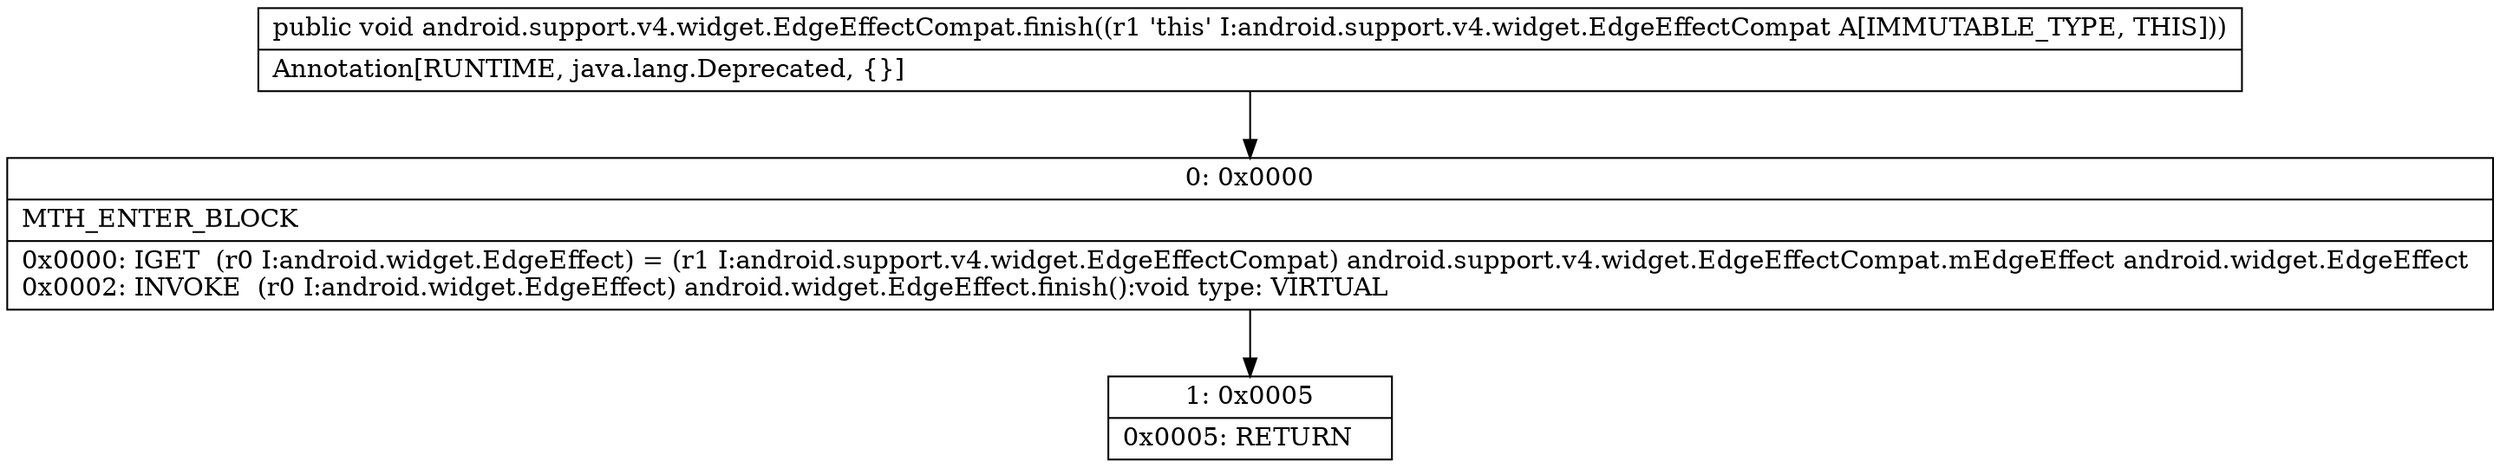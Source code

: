 digraph "CFG forandroid.support.v4.widget.EdgeEffectCompat.finish()V" {
Node_0 [shape=record,label="{0\:\ 0x0000|MTH_ENTER_BLOCK\l|0x0000: IGET  (r0 I:android.widget.EdgeEffect) = (r1 I:android.support.v4.widget.EdgeEffectCompat) android.support.v4.widget.EdgeEffectCompat.mEdgeEffect android.widget.EdgeEffect \l0x0002: INVOKE  (r0 I:android.widget.EdgeEffect) android.widget.EdgeEffect.finish():void type: VIRTUAL \l}"];
Node_1 [shape=record,label="{1\:\ 0x0005|0x0005: RETURN   \l}"];
MethodNode[shape=record,label="{public void android.support.v4.widget.EdgeEffectCompat.finish((r1 'this' I:android.support.v4.widget.EdgeEffectCompat A[IMMUTABLE_TYPE, THIS]))  | Annotation[RUNTIME, java.lang.Deprecated, \{\}]\l}"];
MethodNode -> Node_0;
Node_0 -> Node_1;
}

